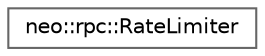 digraph "Graphical Class Hierarchy"
{
 // LATEX_PDF_SIZE
  bgcolor="transparent";
  edge [fontname=Helvetica,fontsize=10,labelfontname=Helvetica,labelfontsize=10];
  node [fontname=Helvetica,fontsize=10,shape=box,height=0.2,width=0.4];
  rankdir="LR";
  Node0 [id="Node000000",label="neo::rpc::RateLimiter",height=0.2,width=0.4,color="grey40", fillcolor="white", style="filled",URL="$classneo_1_1rpc_1_1_rate_limiter.html",tooltip="Token bucket rate limiter for RPC endpoints."];
}
